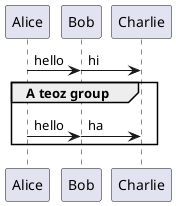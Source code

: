 @startuml
!pragma teoz true
Alice -> Bob : hello
& Bob -> Charlie : hi
group A teoz group
Alice -> Bob : hello
& Bob -> Charlie : ha
end
@enduml
